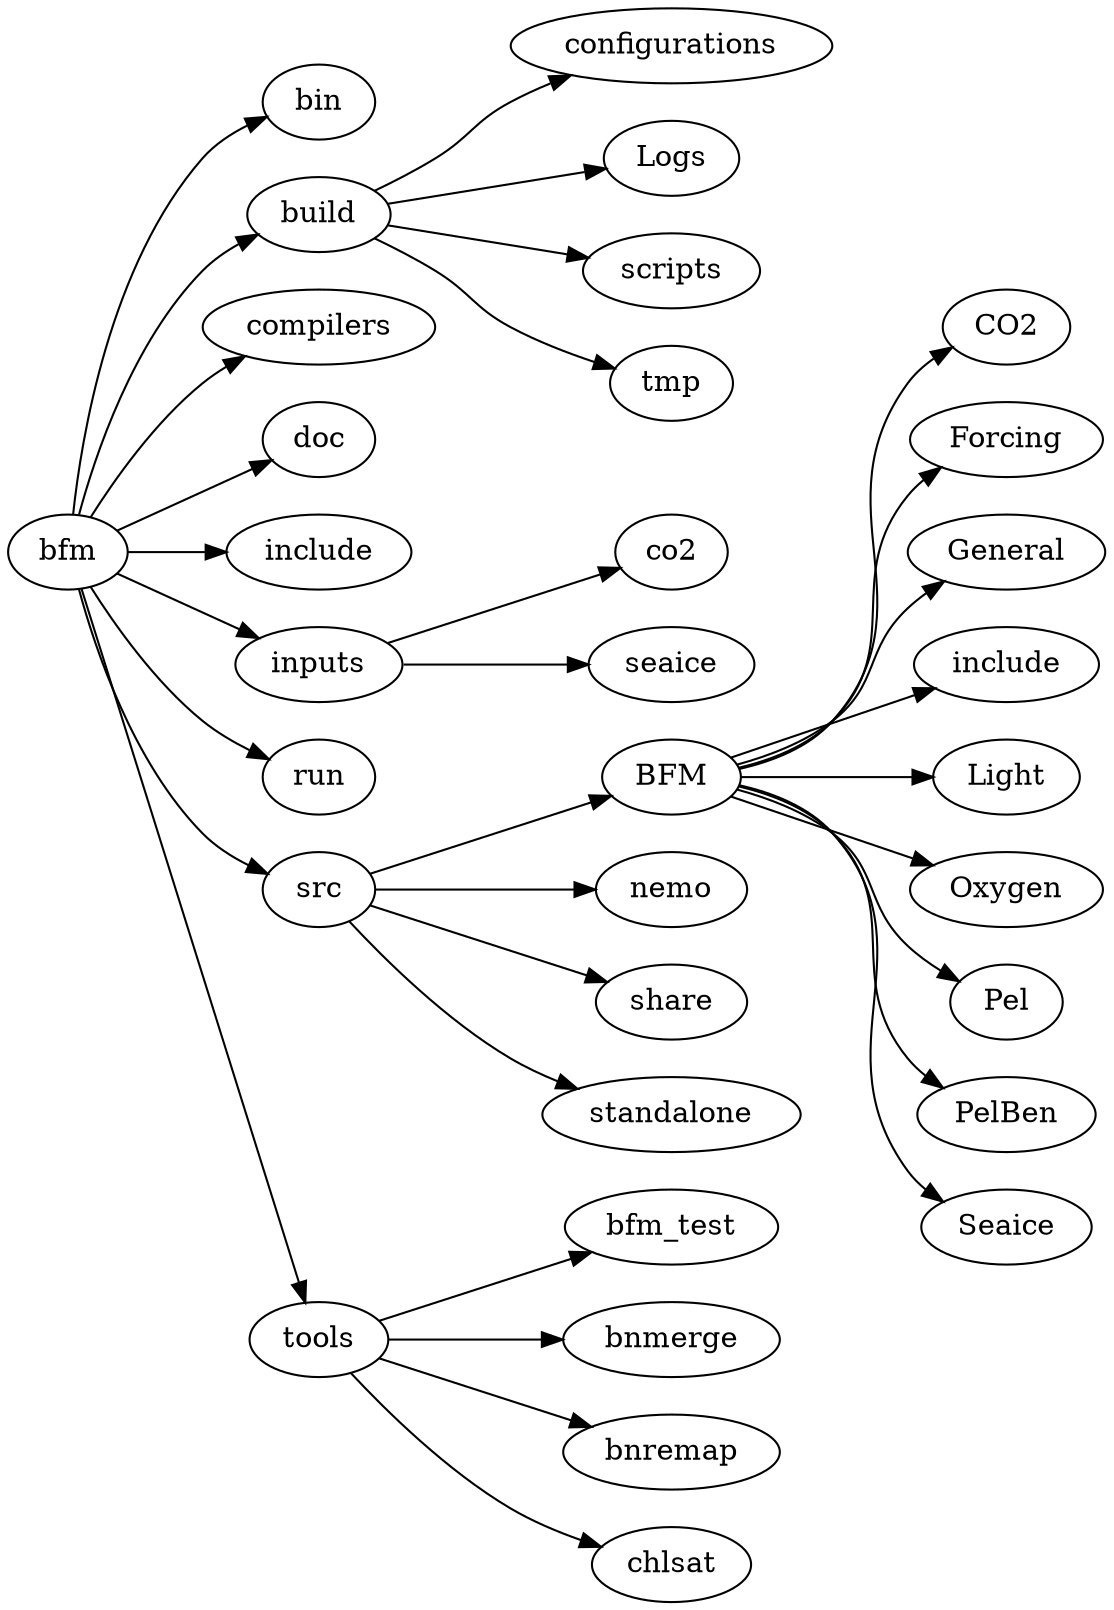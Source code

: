 digraph "directory tree" {
rankdir = LR
"bfm" [label="bfm"]
"bfm/bin" [label="bin"]
"bfm/build" [label="build"]
"bfm/build/configurations" [label="configurations"]
"bfm/build/Logs" [label="Logs"]
"bfm/build/scripts" [label="scripts"]
"bfm/build/tmp" [label="tmp"]
"bfm/compilers" [label="compilers"]
"bfm/doc" [label="doc"]
"bfm/include" [label="include"]
"bfm/inputs" [label="inputs"]
"bfm/inputs/co2" [label="co2"]
"bfm/inputs/seaice" [label="seaice"]
"bfm/run" [label="run"]
"bfm/src" [label="src"]
"bfm/src/BFM" [label="BFM"]
"bfm/src/BFM/CO2" [label="CO2"]
"bfm/src/BFM/Forcing" [label="Forcing"]
"bfm/src/BFM/General" [label="General"]
"bfm/src/BFM/include" [label="include"]
"bfm/src/BFM/Light" [label="Light"]
"bfm/src/BFM/Oxygen" [label="Oxygen"]
"bfm/src/BFM/Pel" [label="Pel"]
"bfm/src/BFM/PelBen" [label="PelBen"]
"bfm/src/BFM/Seaice" [label="Seaice"]
"bfm/src/nemo" [label="nemo"]
"bfm/src/share" [label="share"]
"bfm/src/standalone" [label="standalone"]
"bfm/tools" [label="tools"]
"bfm/tools/bfm_test" [label="bfm_test"]
"bfm/tools/bnmerge" [label="bnmerge"]
"bfm/tools/bnremap" [label="bnremap"]
"bfm/tools/chlsat" [label="chlsat"]
"bfm" -> "bfm/bin" [len=3]
"bfm" -> "bfm/build" [len=3]
"bfm/build" -> "bfm/build/Logs" [len=3]
"bfm/build" -> "bfm/build/configurations" [len=3]
"bfm/build" -> "bfm/build/scripts" [len=3]
"bfm/build" -> "bfm/build/tmp" [len=3]
"bfm" -> "bfm/compilers" [len=3]
"bfm" -> "bfm/doc" [len=3]
"bfm" -> "bfm/include" [len=3]
"bfm" -> "bfm/inputs" [len=3]
"bfm/inputs" -> "bfm/inputs/co2" [len=3]
"bfm/inputs" -> "bfm/inputs/seaice" [len=3]
"bfm" -> "bfm/run" [len=3]
"bfm" -> "bfm/src" [len=3]
"bfm/src" -> "bfm/src/BFM" [len=3]
"bfm/src/BFM" -> "bfm/src/BFM/CO2" [len=3]
"bfm/src/BFM" -> "bfm/src/BFM/Forcing" [len=3]
"bfm/src/BFM" -> "bfm/src/BFM/General" [len=3]
"bfm/src/BFM" -> "bfm/src/BFM/Light" [len=3]
"bfm/src/BFM" -> "bfm/src/BFM/Oxygen" [len=3]
"bfm/src/BFM" -> "bfm/src/BFM/Pel" [len=3]
"bfm/src/BFM" -> "bfm/src/BFM/PelBen" [len=3]
"bfm/src/BFM" -> "bfm/src/BFM/Seaice" [len=3]
"bfm/src/BFM" -> "bfm/src/BFM/include" [len=3]
"bfm/src" -> "bfm/src/nemo" [len=3]
"bfm/src" -> "bfm/src/share" [len=3]
"bfm/src" -> "bfm/src/standalone" [len=3]
"bfm" -> "bfm/tools" [len=3]
"bfm/tools" -> "bfm/tools/bfm_test" [len=3]
"bfm/tools" -> "bfm/tools/bnmerge" [len=3]
"bfm/tools" -> "bfm/tools/bnremap" [len=3]
"bfm/tools" -> "bfm/tools/chlsat" [len=3]
}
